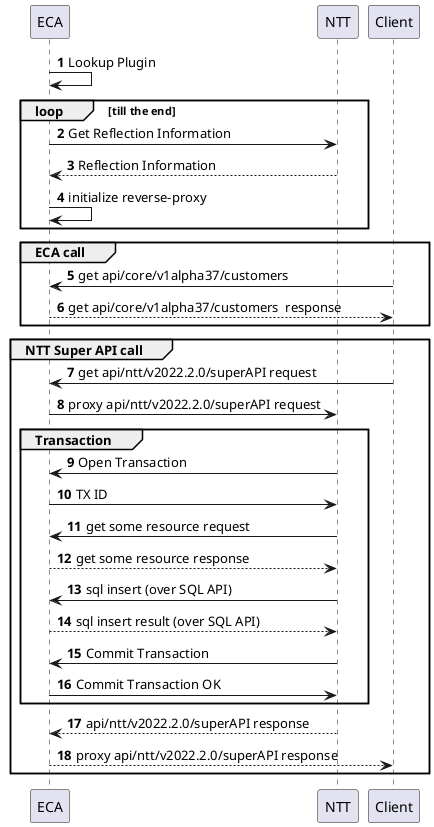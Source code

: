 @startuml

autonumber

ECA -> ECA: Lookup Plugin

loop till the end
ECA -> NTT: Get Reflection Information
NTT --> ECA: Reflection Information
ECA -> ECA:  initialize reverse-proxy
end

group ECA call
Client -> ECA: get api/core/v1alpha37/customers
ECA --> Client: get api/core/v1alpha37/customers  response
end

group NTT Super API call
Client -> ECA: get api/ntt/v2022.2.0/superAPI request
ECA -> NTT: proxy api/ntt/v2022.2.0/superAPI request

group Transaction
NTT -> ECA: Open Transaction
ECA -> NTT: TX ID
NTT -> ECA: get some resource request
ECA --> NTT: get some resource response
NTT -> ECA: sql insert (over SQL API)
ECA --> NTT: sql insert result (over SQL API)
NTT -> ECA: Commit Transaction
ECA -> NTT: Commit Transaction OK
end
NTT --> ECA: api/ntt/v2022.2.0/superAPI response
ECA --> Client: proxy api/ntt/v2022.2.0/superAPI response
end

@enduml
